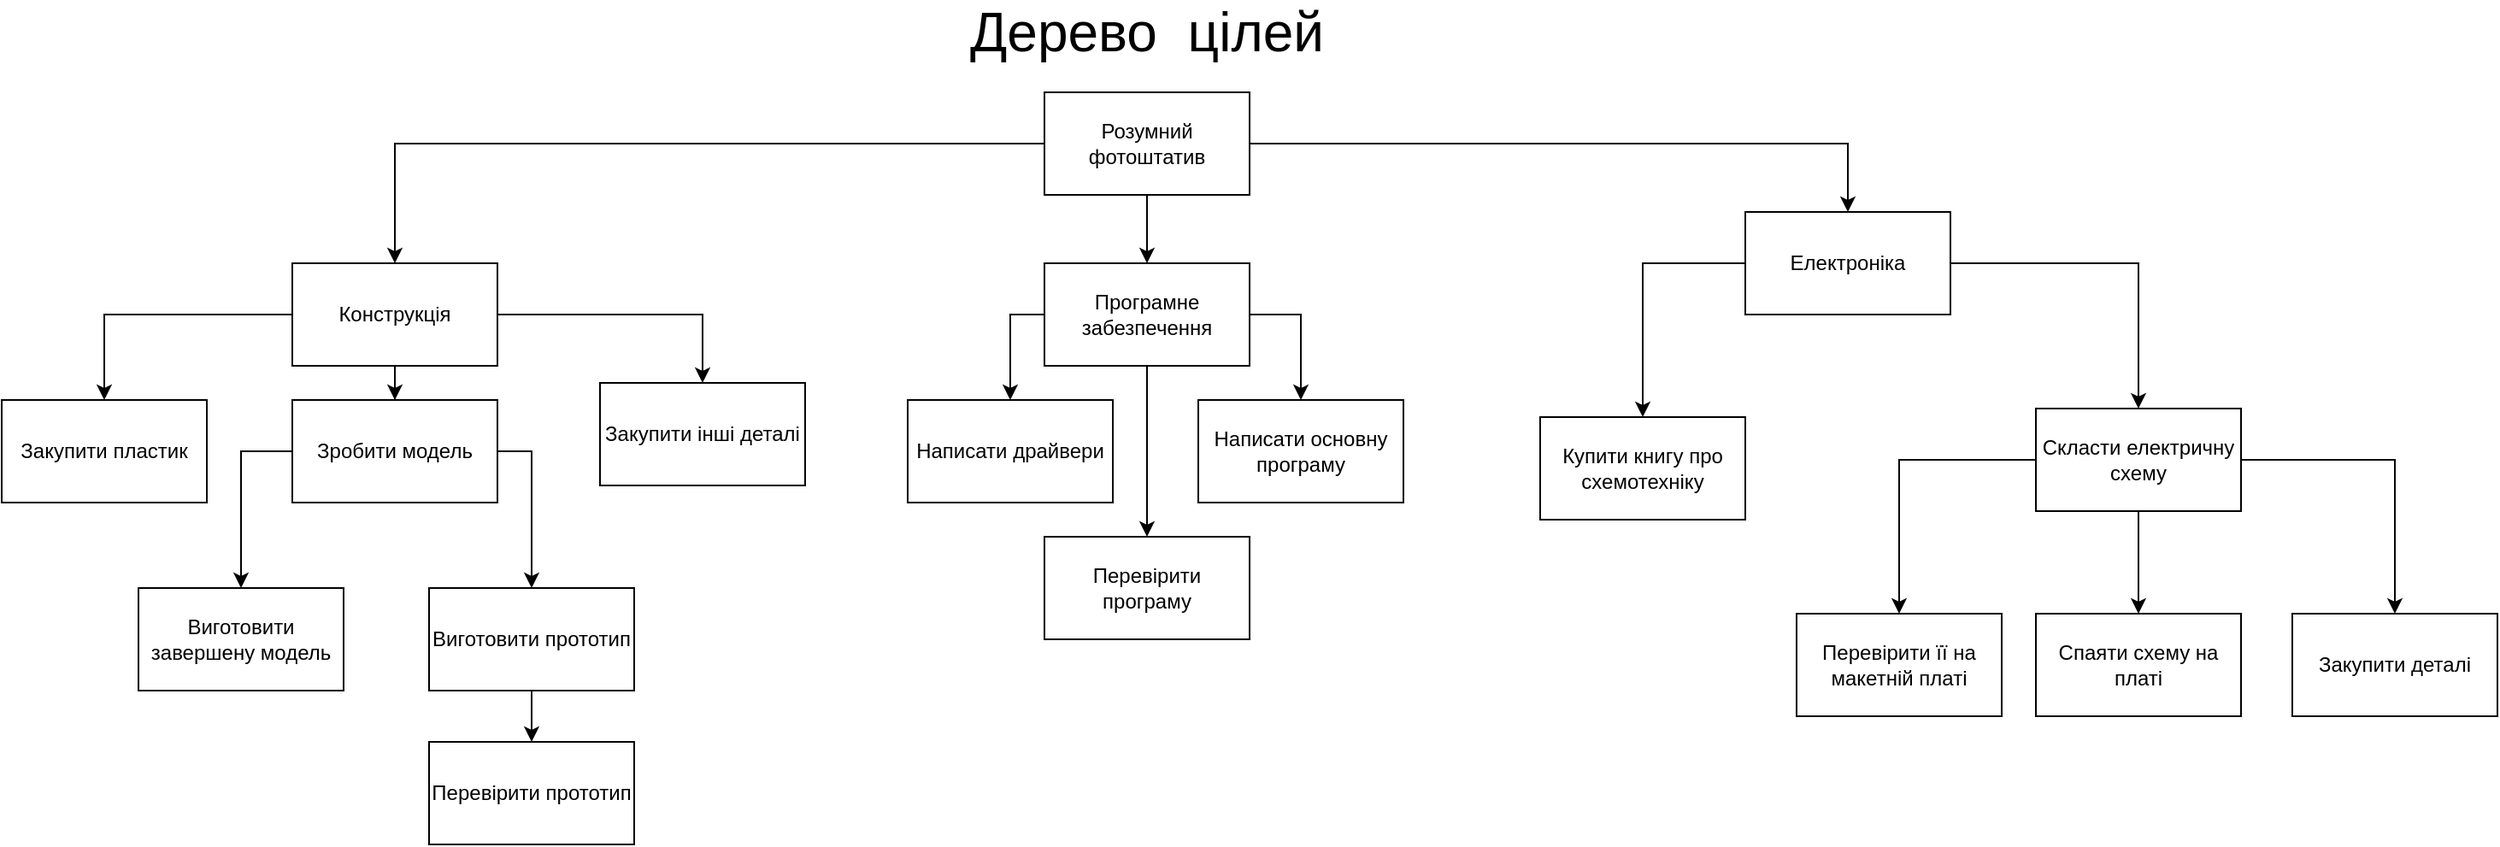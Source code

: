 <mxfile version="21.1.2" type="device">
  <diagram name="Page-1" id="10a91c8b-09ff-31b1-d368-03940ed4cc9e">
    <mxGraphModel dx="2670" dy="1752" grid="1" gridSize="10" guides="1" tooltips="1" connect="1" arrows="1" fold="1" page="1" pageScale="1" pageWidth="1100" pageHeight="850" background="none" math="0" shadow="0">
      <root>
        <mxCell id="0" />
        <mxCell id="1" parent="0" />
        <mxCell id="l4BH8Qb4TCgGhWrImsFW-1" value="Дерево&amp;nbsp; цілей&lt;br style=&quot;font-size: 32px;&quot;&gt;" style="text;html=1;strokeColor=none;fillColor=none;align=center;verticalAlign=middle;whiteSpace=wrap;rounded=0;fontSize=32;" parent="1" vertex="1">
          <mxGeometry x="250" y="10" width="280" height="30" as="geometry" />
        </mxCell>
        <mxCell id="tREejhca9A42xGjIm0O4-25" style="edgeStyle=orthogonalEdgeStyle;rounded=0;orthogonalLoop=1;jettySize=auto;html=1;exitX=0.5;exitY=1;exitDx=0;exitDy=0;" parent="1" source="tREejhca9A42xGjIm0O4-2" target="tREejhca9A42xGjIm0O4-8" edge="1">
          <mxGeometry relative="1" as="geometry" />
        </mxCell>
        <mxCell id="SShkpIZHBbvdHp0iyeEo-18" style="edgeStyle=orthogonalEdgeStyle;rounded=0;orthogonalLoop=1;jettySize=auto;html=1;entryX=0.5;entryY=0;entryDx=0;entryDy=0;" edge="1" parent="1" source="tREejhca9A42xGjIm0O4-2" target="SShkpIZHBbvdHp0iyeEo-17">
          <mxGeometry relative="1" as="geometry" />
        </mxCell>
        <mxCell id="SShkpIZHBbvdHp0iyeEo-20" style="edgeStyle=orthogonalEdgeStyle;rounded=0;orthogonalLoop=1;jettySize=auto;html=1;exitX=1;exitY=0.5;exitDx=0;exitDy=0;" edge="1" parent="1" source="tREejhca9A42xGjIm0O4-2" target="SShkpIZHBbvdHp0iyeEo-19">
          <mxGeometry relative="1" as="geometry" />
        </mxCell>
        <mxCell id="tREejhca9A42xGjIm0O4-2" value="Конструкція" style="rounded=0;whiteSpace=wrap;html=1;" parent="1" vertex="1">
          <mxGeometry x="-110" y="160" width="120" height="60" as="geometry" />
        </mxCell>
        <mxCell id="tREejhca9A42xGjIm0O4-16" style="edgeStyle=orthogonalEdgeStyle;rounded=0;orthogonalLoop=1;jettySize=auto;html=1;entryX=0.5;entryY=0;entryDx=0;entryDy=0;" parent="1" source="tREejhca9A42xGjIm0O4-3" target="tREejhca9A42xGjIm0O4-2" edge="1">
          <mxGeometry relative="1" as="geometry" />
        </mxCell>
        <mxCell id="tREejhca9A42xGjIm0O4-17" style="edgeStyle=orthogonalEdgeStyle;rounded=0;orthogonalLoop=1;jettySize=auto;html=1;exitX=1;exitY=0.5;exitDx=0;exitDy=0;entryX=0.5;entryY=0;entryDx=0;entryDy=0;" parent="1" source="tREejhca9A42xGjIm0O4-3" target="tREejhca9A42xGjIm0O4-6" edge="1">
          <mxGeometry relative="1" as="geometry" />
        </mxCell>
        <mxCell id="tREejhca9A42xGjIm0O4-18" style="edgeStyle=orthogonalEdgeStyle;rounded=0;orthogonalLoop=1;jettySize=auto;html=1;exitX=0.5;exitY=1;exitDx=0;exitDy=0;" parent="1" source="tREejhca9A42xGjIm0O4-3" target="tREejhca9A42xGjIm0O4-5" edge="1">
          <mxGeometry relative="1" as="geometry" />
        </mxCell>
        <mxCell id="tREejhca9A42xGjIm0O4-3" value="Розумний фотоштатив" style="rounded=0;whiteSpace=wrap;html=1;" parent="1" vertex="1">
          <mxGeometry x="330" y="60" width="120" height="60" as="geometry" />
        </mxCell>
        <mxCell id="SShkpIZHBbvdHp0iyeEo-3" style="edgeStyle=orthogonalEdgeStyle;rounded=0;orthogonalLoop=1;jettySize=auto;html=1;exitX=0;exitY=0.5;exitDx=0;exitDy=0;entryX=0.5;entryY=0;entryDx=0;entryDy=0;" edge="1" parent="1" source="tREejhca9A42xGjIm0O4-5" target="tREejhca9A42xGjIm0O4-9">
          <mxGeometry relative="1" as="geometry" />
        </mxCell>
        <mxCell id="SShkpIZHBbvdHp0iyeEo-4" style="edgeStyle=orthogonalEdgeStyle;rounded=0;orthogonalLoop=1;jettySize=auto;html=1;exitX=1;exitY=0.5;exitDx=0;exitDy=0;entryX=0.5;entryY=0;entryDx=0;entryDy=0;" edge="1" parent="1" source="tREejhca9A42xGjIm0O4-5" target="tREejhca9A42xGjIm0O4-10">
          <mxGeometry relative="1" as="geometry" />
        </mxCell>
        <mxCell id="SShkpIZHBbvdHp0iyeEo-14" style="edgeStyle=orthogonalEdgeStyle;rounded=0;orthogonalLoop=1;jettySize=auto;html=1;exitX=0.5;exitY=1;exitDx=0;exitDy=0;" edge="1" parent="1" source="tREejhca9A42xGjIm0O4-5" target="SShkpIZHBbvdHp0iyeEo-13">
          <mxGeometry relative="1" as="geometry" />
        </mxCell>
        <mxCell id="tREejhca9A42xGjIm0O4-5" value="Програмне забезпечення" style="rounded=0;whiteSpace=wrap;html=1;" parent="1" vertex="1">
          <mxGeometry x="330" y="160" width="120" height="60" as="geometry" />
        </mxCell>
        <mxCell id="SShkpIZHBbvdHp0iyeEo-30" style="edgeStyle=orthogonalEdgeStyle;rounded=0;orthogonalLoop=1;jettySize=auto;html=1;exitX=0;exitY=0.5;exitDx=0;exitDy=0;" edge="1" parent="1" source="tREejhca9A42xGjIm0O4-6" target="SShkpIZHBbvdHp0iyeEo-28">
          <mxGeometry relative="1" as="geometry" />
        </mxCell>
        <mxCell id="SShkpIZHBbvdHp0iyeEo-31" style="edgeStyle=orthogonalEdgeStyle;rounded=0;orthogonalLoop=1;jettySize=auto;html=1;exitX=1;exitY=0.5;exitDx=0;exitDy=0;entryX=0.5;entryY=0;entryDx=0;entryDy=0;" edge="1" parent="1" source="tREejhca9A42xGjIm0O4-6" target="tREejhca9A42xGjIm0O4-11">
          <mxGeometry relative="1" as="geometry" />
        </mxCell>
        <mxCell id="tREejhca9A42xGjIm0O4-6" value="Електроніка" style="rounded=0;whiteSpace=wrap;html=1;" parent="1" vertex="1">
          <mxGeometry x="740" y="130" width="120" height="60" as="geometry" />
        </mxCell>
        <mxCell id="SShkpIZHBbvdHp0iyeEo-12" style="edgeStyle=orthogonalEdgeStyle;rounded=0;orthogonalLoop=1;jettySize=auto;html=1;exitX=0.5;exitY=1;exitDx=0;exitDy=0;" edge="1" parent="1" source="tREejhca9A42xGjIm0O4-7" target="tREejhca9A42xGjIm0O4-19">
          <mxGeometry relative="1" as="geometry" />
        </mxCell>
        <mxCell id="tREejhca9A42xGjIm0O4-7" value="Виготовити прототип" style="rounded=0;whiteSpace=wrap;html=1;" parent="1" vertex="1">
          <mxGeometry x="-30" y="350" width="120" height="60" as="geometry" />
        </mxCell>
        <mxCell id="SShkpIZHBbvdHp0iyeEo-10" style="edgeStyle=orthogonalEdgeStyle;rounded=0;orthogonalLoop=1;jettySize=auto;html=1;exitX=0;exitY=0.5;exitDx=0;exitDy=0;" edge="1" parent="1" source="tREejhca9A42xGjIm0O4-8" target="tREejhca9A42xGjIm0O4-21">
          <mxGeometry relative="1" as="geometry" />
        </mxCell>
        <mxCell id="SShkpIZHBbvdHp0iyeEo-11" style="edgeStyle=orthogonalEdgeStyle;rounded=0;orthogonalLoop=1;jettySize=auto;html=1;exitX=1;exitY=0.5;exitDx=0;exitDy=0;entryX=0.5;entryY=0;entryDx=0;entryDy=0;" edge="1" parent="1" source="tREejhca9A42xGjIm0O4-8" target="tREejhca9A42xGjIm0O4-7">
          <mxGeometry relative="1" as="geometry" />
        </mxCell>
        <mxCell id="tREejhca9A42xGjIm0O4-8" value="Зробити модель" style="rounded=0;whiteSpace=wrap;html=1;" parent="1" vertex="1">
          <mxGeometry x="-110" y="240" width="120" height="60" as="geometry" />
        </mxCell>
        <mxCell id="tREejhca9A42xGjIm0O4-9" value="Написати драйвери" style="rounded=0;whiteSpace=wrap;html=1;" parent="1" vertex="1">
          <mxGeometry x="250" y="240" width="120" height="60" as="geometry" />
        </mxCell>
        <mxCell id="tREejhca9A42xGjIm0O4-10" value="Написати основну програму" style="rounded=0;whiteSpace=wrap;html=1;" parent="1" vertex="1">
          <mxGeometry x="420" y="240" width="120" height="60" as="geometry" />
        </mxCell>
        <mxCell id="SShkpIZHBbvdHp0iyeEo-32" style="edgeStyle=orthogonalEdgeStyle;rounded=0;orthogonalLoop=1;jettySize=auto;html=1;exitX=0;exitY=0.5;exitDx=0;exitDy=0;" edge="1" parent="1" source="tREejhca9A42xGjIm0O4-11" target="SShkpIZHBbvdHp0iyeEo-26">
          <mxGeometry relative="1" as="geometry" />
        </mxCell>
        <mxCell id="SShkpIZHBbvdHp0iyeEo-33" style="edgeStyle=orthogonalEdgeStyle;rounded=0;orthogonalLoop=1;jettySize=auto;html=1;exitX=1;exitY=0.5;exitDx=0;exitDy=0;" edge="1" parent="1" source="tREejhca9A42xGjIm0O4-11" target="SShkpIZHBbvdHp0iyeEo-15">
          <mxGeometry relative="1" as="geometry" />
        </mxCell>
        <mxCell id="SShkpIZHBbvdHp0iyeEo-34" style="edgeStyle=orthogonalEdgeStyle;rounded=0;orthogonalLoop=1;jettySize=auto;html=1;exitX=0.5;exitY=1;exitDx=0;exitDy=0;entryX=0.5;entryY=0;entryDx=0;entryDy=0;" edge="1" parent="1" source="tREejhca9A42xGjIm0O4-11" target="tREejhca9A42xGjIm0O4-12">
          <mxGeometry relative="1" as="geometry" />
        </mxCell>
        <mxCell id="tREejhca9A42xGjIm0O4-11" value="Скласти електричну схему" style="rounded=0;whiteSpace=wrap;html=1;" parent="1" vertex="1">
          <mxGeometry x="910" y="245" width="120" height="60" as="geometry" />
        </mxCell>
        <mxCell id="tREejhca9A42xGjIm0O4-12" value="Спаяти схему на платі" style="rounded=0;whiteSpace=wrap;html=1;" parent="1" vertex="1">
          <mxGeometry x="910" y="365" width="120" height="60" as="geometry" />
        </mxCell>
        <mxCell id="tREejhca9A42xGjIm0O4-19" value="Перевірити прототип" style="rounded=0;whiteSpace=wrap;html=1;" parent="1" vertex="1">
          <mxGeometry x="-30" y="440" width="120" height="60" as="geometry" />
        </mxCell>
        <mxCell id="tREejhca9A42xGjIm0O4-21" value="Виготовити завершену модель" style="rounded=0;whiteSpace=wrap;html=1;" parent="1" vertex="1">
          <mxGeometry x="-200" y="350" width="120" height="60" as="geometry" />
        </mxCell>
        <mxCell id="SShkpIZHBbvdHp0iyeEo-13" value="Перевірити програму" style="rounded=0;whiteSpace=wrap;html=1;" vertex="1" parent="1">
          <mxGeometry x="330" y="320" width="120" height="60" as="geometry" />
        </mxCell>
        <mxCell id="SShkpIZHBbvdHp0iyeEo-15" value="Закупити деталі" style="rounded=0;whiteSpace=wrap;html=1;" vertex="1" parent="1">
          <mxGeometry x="1060" y="365" width="120" height="60" as="geometry" />
        </mxCell>
        <mxCell id="SShkpIZHBbvdHp0iyeEo-17" value="Закупити пластик" style="rounded=0;whiteSpace=wrap;html=1;" vertex="1" parent="1">
          <mxGeometry x="-280" y="240" width="120" height="60" as="geometry" />
        </mxCell>
        <mxCell id="SShkpIZHBbvdHp0iyeEo-19" value="Закупити інші деталі" style="rounded=0;whiteSpace=wrap;html=1;" vertex="1" parent="1">
          <mxGeometry x="70" y="230" width="120" height="60" as="geometry" />
        </mxCell>
        <mxCell id="SShkpIZHBbvdHp0iyeEo-26" value="Перевірити її на макетній платі" style="rounded=0;whiteSpace=wrap;html=1;" vertex="1" parent="1">
          <mxGeometry x="770" y="365" width="120" height="60" as="geometry" />
        </mxCell>
        <mxCell id="SShkpIZHBbvdHp0iyeEo-28" value="Купити книгу про схемотехніку" style="rounded=0;whiteSpace=wrap;html=1;" vertex="1" parent="1">
          <mxGeometry x="620" y="250" width="120" height="60" as="geometry" />
        </mxCell>
      </root>
    </mxGraphModel>
  </diagram>
</mxfile>
